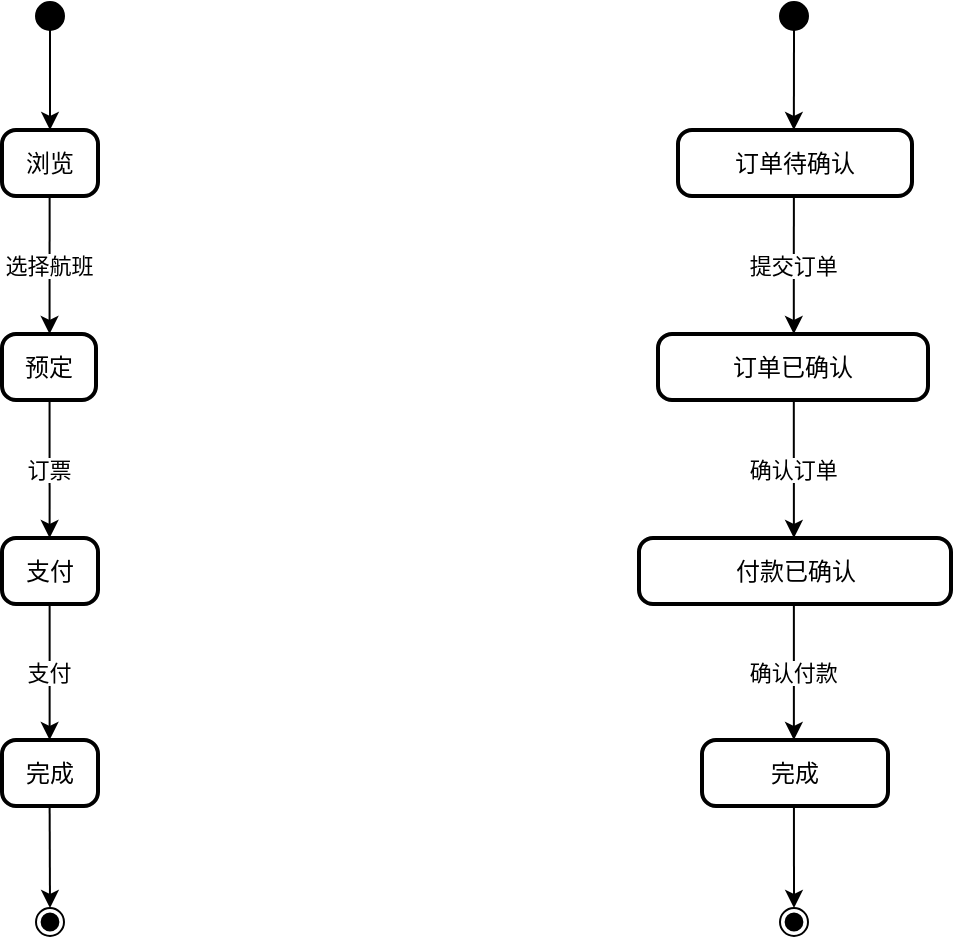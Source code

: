 <mxfile version="22.1.11" type="github">
  <diagram name="第 1 页" id="OQsIrMrj5PFNf7xOn-rC">
    <mxGraphModel dx="1044" dy="591" grid="0" gridSize="10" guides="1" tooltips="1" connect="1" arrows="1" fold="1" page="1" pageScale="1" pageWidth="827" pageHeight="1169" math="0" shadow="0">
      <root>
        <mxCell id="0" />
        <mxCell id="1" parent="0" />
        <mxCell id="ay649nRmB8t1O9RBStXP-12" value="订单待确认" style="rounded=1;absoluteArcSize=1;arcSize=14;whiteSpace=wrap;strokeWidth=2;" vertex="1" parent="1">
          <mxGeometry x="480" y="84" width="117" height="33" as="geometry" />
        </mxCell>
        <mxCell id="ay649nRmB8t1O9RBStXP-13" value="订单已确认" style="rounded=1;absoluteArcSize=1;arcSize=14;whiteSpace=wrap;strokeWidth=2;" vertex="1" parent="1">
          <mxGeometry x="470" y="186" width="135" height="33" as="geometry" />
        </mxCell>
        <mxCell id="ay649nRmB8t1O9RBStXP-14" value="付款已确认" style="rounded=1;absoluteArcSize=1;arcSize=14;whiteSpace=wrap;strokeWidth=2;" vertex="1" parent="1">
          <mxGeometry x="460.5" y="288" width="156" height="33" as="geometry" />
        </mxCell>
        <mxCell id="ay649nRmB8t1O9RBStXP-15" value="完成" style="rounded=1;absoluteArcSize=1;arcSize=14;whiteSpace=wrap;strokeWidth=2;" vertex="1" parent="1">
          <mxGeometry x="492" y="389" width="93" height="33" as="geometry" />
        </mxCell>
        <mxCell id="ay649nRmB8t1O9RBStXP-16" value="" style="ellipse;fillColor=strokeColor;" vertex="1" parent="1">
          <mxGeometry x="531" y="20" width="14" height="14" as="geometry" />
        </mxCell>
        <mxCell id="ay649nRmB8t1O9RBStXP-17" value="" style="ellipse;shape=endState;fillColor=strokeColor;" vertex="1" parent="1">
          <mxGeometry x="531" y="473" width="14" height="14" as="geometry" />
        </mxCell>
        <mxCell id="ay649nRmB8t1O9RBStXP-18" value="" style="curved=1;startArrow=none;;exitX=0.496;exitY=1;entryX=0.495;entryY=0;rounded=0;" edge="1" parent="1" source="ay649nRmB8t1O9RBStXP-16" target="ay649nRmB8t1O9RBStXP-12">
          <mxGeometry relative="1" as="geometry">
            <Array as="points">
              <mxPoint x="538" y="60" />
            </Array>
          </mxGeometry>
        </mxCell>
        <mxCell id="ay649nRmB8t1O9RBStXP-19" value="提交订单" style="curved=1;startArrow=none;;exitX=0.495;exitY=1.012;entryX=0.503;entryY=-0.006;rounded=0;" edge="1" parent="1" source="ay649nRmB8t1O9RBStXP-12" target="ay649nRmB8t1O9RBStXP-13">
          <mxGeometry x="-0.001" relative="1" as="geometry">
            <Array as="points" />
            <mxPoint as="offset" />
          </mxGeometry>
        </mxCell>
        <mxCell id="ay649nRmB8t1O9RBStXP-20" value="确认订单" style="curved=1;startArrow=none;;exitX=0.503;exitY=1.006;entryX=0.5;entryY=-0.012;rounded=0;" edge="1" parent="1" source="ay649nRmB8t1O9RBStXP-13">
          <mxGeometry relative="1" as="geometry">
            <Array as="points" />
            <mxPoint x="537.951" y="288" as="targetPoint" />
          </mxGeometry>
        </mxCell>
        <mxCell id="ay649nRmB8t1O9RBStXP-21" value="确认付款" style="curved=1;startArrow=none;;exitX=0.5;exitY=1.0;entryX=0.494;entryY=0.012;rounded=0;" edge="1" parent="1" target="ay649nRmB8t1O9RBStXP-15">
          <mxGeometry relative="1" as="geometry">
            <Array as="points" />
            <mxPoint x="537.95" y="321" as="sourcePoint" />
          </mxGeometry>
        </mxCell>
        <mxCell id="ay649nRmB8t1O9RBStXP-22" value="" style="curved=1;startArrow=none;;exitX=0.494;exitY=1.024;entryX=0.496;entryY=-0.014;rounded=0;" edge="1" parent="1" source="ay649nRmB8t1O9RBStXP-15" target="ay649nRmB8t1O9RBStXP-17">
          <mxGeometry relative="1" as="geometry">
            <Array as="points" />
          </mxGeometry>
        </mxCell>
        <mxCell id="ay649nRmB8t1O9RBStXP-24" value="浏览" style="rounded=1;absoluteArcSize=1;arcSize=14;whiteSpace=wrap;strokeWidth=2;" vertex="1" parent="1">
          <mxGeometry x="142" y="84" width="48" height="33" as="geometry" />
        </mxCell>
        <mxCell id="ay649nRmB8t1O9RBStXP-25" value="预定" style="rounded=1;absoluteArcSize=1;arcSize=14;whiteSpace=wrap;strokeWidth=2;" vertex="1" parent="1">
          <mxGeometry x="142" y="186" width="47" height="33" as="geometry" />
        </mxCell>
        <mxCell id="ay649nRmB8t1O9RBStXP-26" value="支付" style="rounded=1;absoluteArcSize=1;arcSize=14;whiteSpace=wrap;strokeWidth=2;" vertex="1" parent="1">
          <mxGeometry x="142" y="288" width="48" height="33" as="geometry" />
        </mxCell>
        <mxCell id="ay649nRmB8t1O9RBStXP-27" value="完成" style="rounded=1;absoluteArcSize=1;arcSize=14;whiteSpace=wrap;strokeWidth=2;" vertex="1" parent="1">
          <mxGeometry x="142" y="389" width="48" height="33" as="geometry" />
        </mxCell>
        <mxCell id="ay649nRmB8t1O9RBStXP-28" value="" style="ellipse;fillColor=strokeColor;" vertex="1" parent="1">
          <mxGeometry x="159" y="20" width="14" height="14" as="geometry" />
        </mxCell>
        <mxCell id="ay649nRmB8t1O9RBStXP-29" value="" style="ellipse;shape=endState;fillColor=strokeColor;" vertex="1" parent="1">
          <mxGeometry x="159" y="473" width="14" height="14" as="geometry" />
        </mxCell>
        <mxCell id="ay649nRmB8t1O9RBStXP-30" value="" style="curved=1;startArrow=none;;exitX=0.486;exitY=1;entryX=0.5;entryY=0;rounded=0;entryDx=0;entryDy=0;" edge="1" parent="1" source="ay649nRmB8t1O9RBStXP-28" target="ay649nRmB8t1O9RBStXP-24">
          <mxGeometry relative="1" as="geometry">
            <Array as="points" />
          </mxGeometry>
        </mxCell>
        <mxCell id="ay649nRmB8t1O9RBStXP-31" value="选择航班" style="curved=1;startArrow=none;;exitX=0.496;exitY=1.012;entryX=0.506;entryY=-0.006;rounded=0;" edge="1" parent="1" source="ay649nRmB8t1O9RBStXP-24" target="ay649nRmB8t1O9RBStXP-25">
          <mxGeometry relative="1" as="geometry">
            <Array as="points" />
          </mxGeometry>
        </mxCell>
        <mxCell id="ay649nRmB8t1O9RBStXP-32" value="订票" style="curved=1;startArrow=none;;exitX=0.506;exitY=1.006;entryX=0.496;entryY=-0.012;rounded=0;" edge="1" parent="1" source="ay649nRmB8t1O9RBStXP-25" target="ay649nRmB8t1O9RBStXP-26">
          <mxGeometry relative="1" as="geometry">
            <Array as="points" />
          </mxGeometry>
        </mxCell>
        <mxCell id="ay649nRmB8t1O9RBStXP-33" value="支付" style="curved=1;startArrow=none;;exitX=0.496;exitY=1.0;entryX=0.496;entryY=0.012;rounded=0;" edge="1" parent="1" source="ay649nRmB8t1O9RBStXP-26" target="ay649nRmB8t1O9RBStXP-27">
          <mxGeometry relative="1" as="geometry">
            <Array as="points" />
          </mxGeometry>
        </mxCell>
        <mxCell id="ay649nRmB8t1O9RBStXP-34" value="" style="curved=1;startArrow=none;;exitX=0.496;exitY=1.024;entryX=0.486;entryY=-0.014;rounded=0;" edge="1" parent="1" source="ay649nRmB8t1O9RBStXP-27" target="ay649nRmB8t1O9RBStXP-29">
          <mxGeometry relative="1" as="geometry">
            <Array as="points" />
          </mxGeometry>
        </mxCell>
      </root>
    </mxGraphModel>
  </diagram>
</mxfile>
